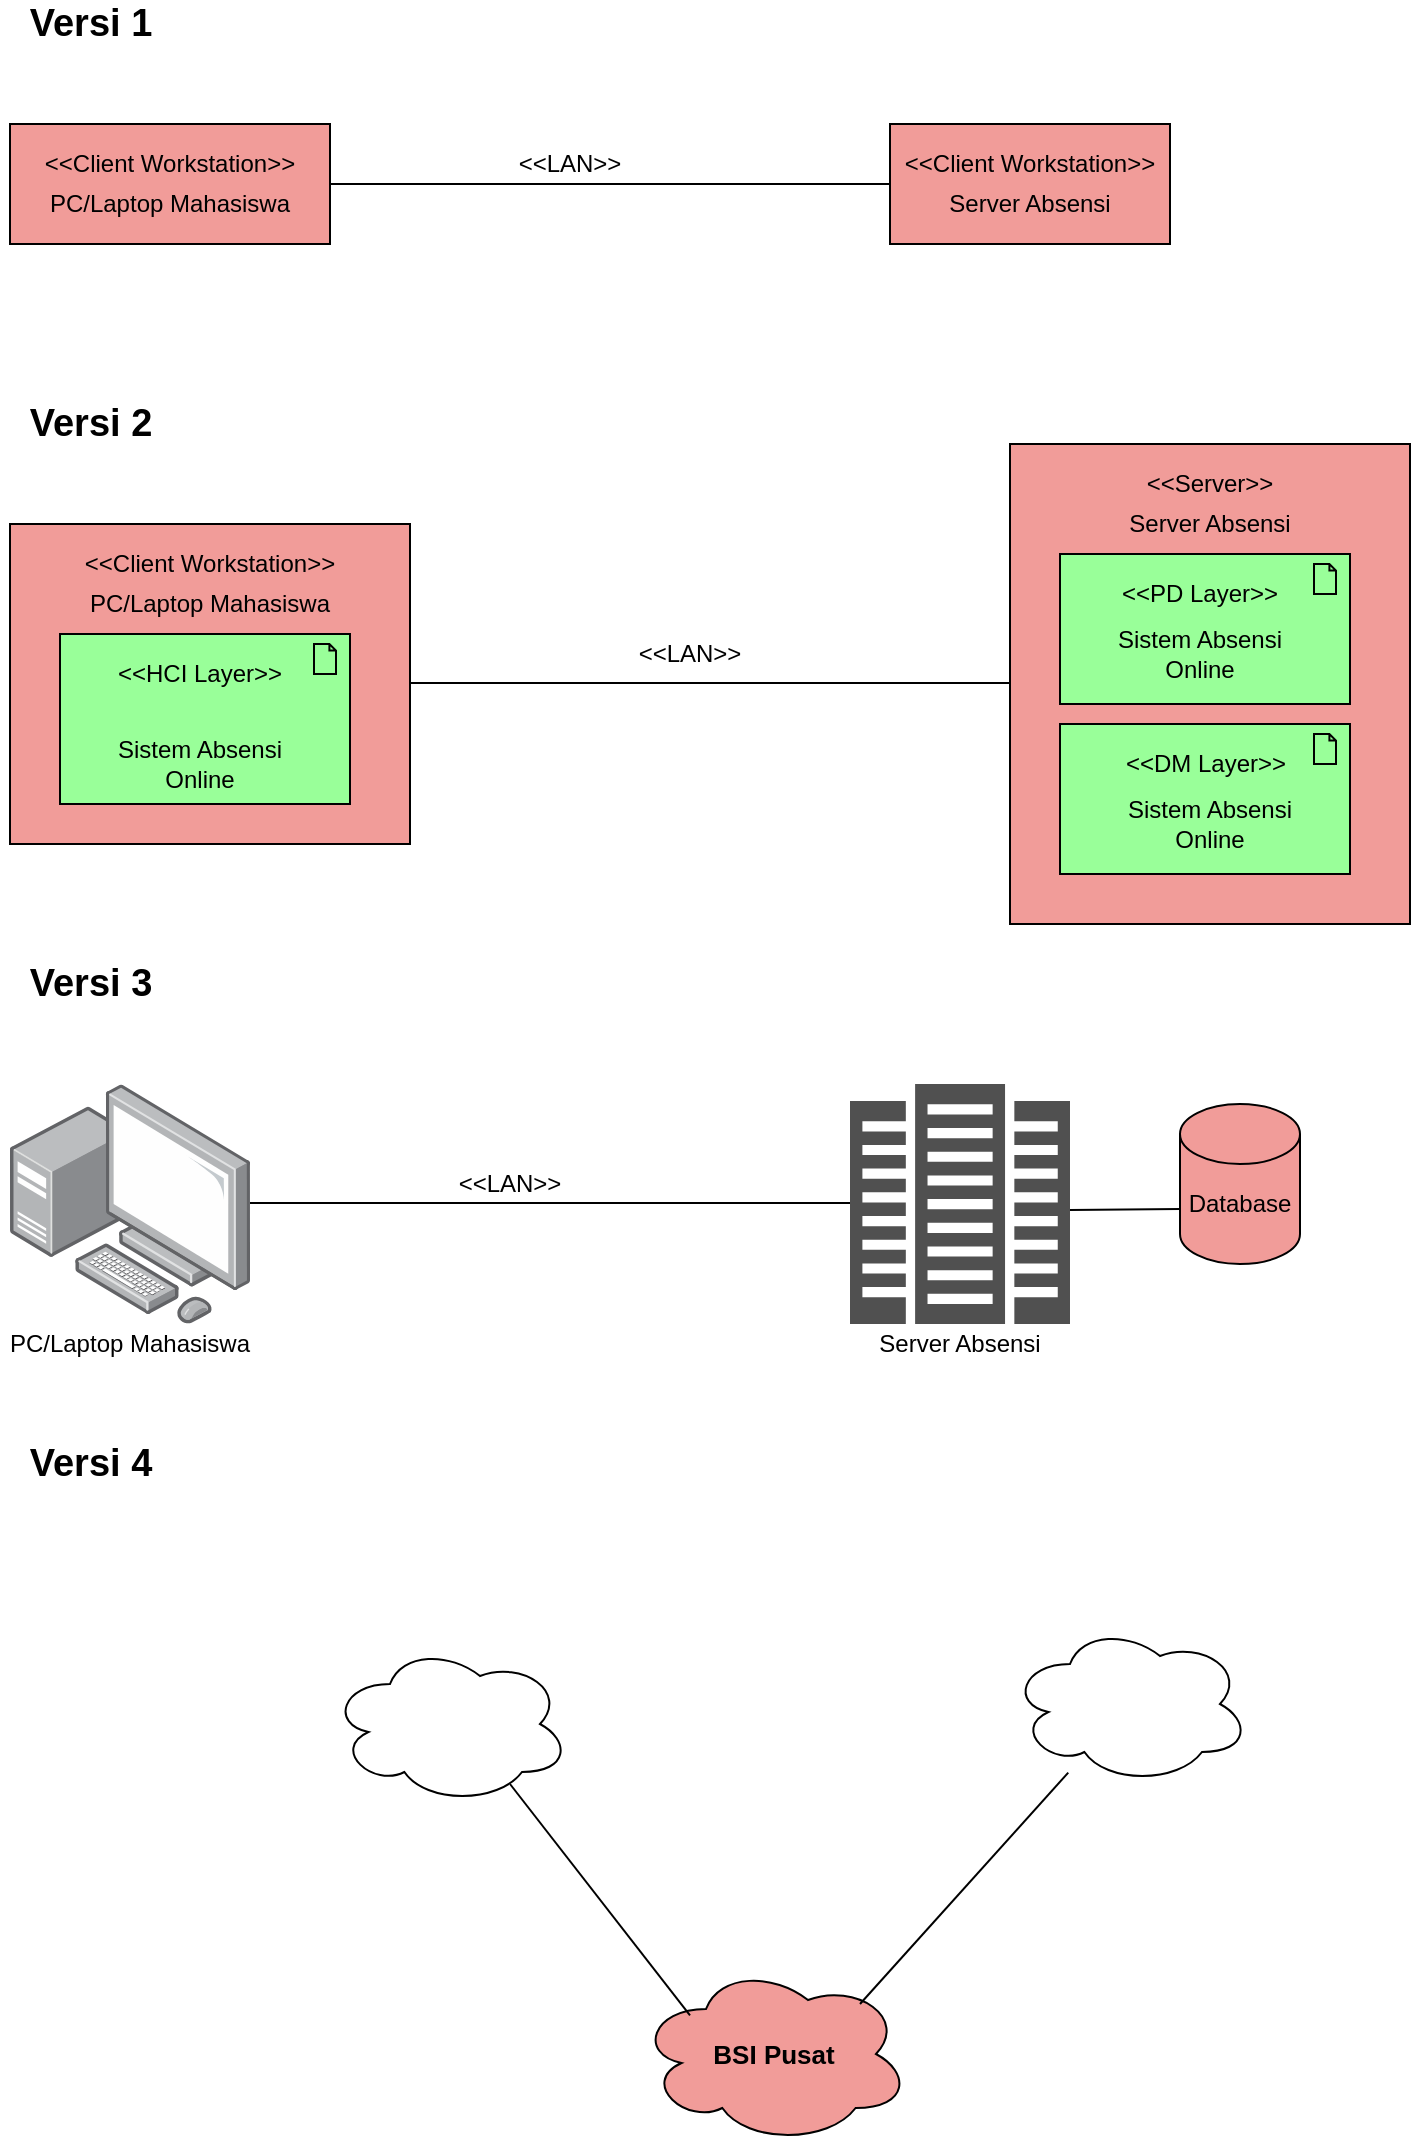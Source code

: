 <mxfile version="13.10.3" type="github">
  <diagram id="avnZXeEN-V_lzaNUE4r1" name="Page-1">
    <mxGraphModel dx="1736" dy="958" grid="1" gridSize="10" guides="1" tooltips="1" connect="1" arrows="1" fold="1" page="1" pageScale="1" pageWidth="827" pageHeight="1169" math="0" shadow="0">
      <root>
        <mxCell id="0" />
        <mxCell id="1" parent="0" />
        <mxCell id="1z8rg3H6J9-ufY_mwu7u-1" value="&lt;b&gt;&lt;font style=&quot;font-size: 19px&quot;&gt;Versi 1&lt;/font&gt;&lt;/b&gt;" style="text;html=1;resizable=0;autosize=1;align=center;verticalAlign=middle;points=[];fillColor=none;strokeColor=none;rounded=0;" vertex="1" parent="1">
          <mxGeometry x="40" y="20" width="80" height="20" as="geometry" />
        </mxCell>
        <mxCell id="1z8rg3H6J9-ufY_mwu7u-3" value="" style="rounded=0;whiteSpace=wrap;html=1;fillColor=#F19C99;" vertex="1" parent="1">
          <mxGeometry x="40" y="80" width="160" height="60" as="geometry" />
        </mxCell>
        <mxCell id="1z8rg3H6J9-ufY_mwu7u-4" value="&amp;lt;&amp;lt;Client Workstation&amp;gt;&amp;gt;" style="text;html=1;strokeColor=none;fillColor=none;align=center;verticalAlign=middle;whiteSpace=wrap;rounded=0;" vertex="1" parent="1">
          <mxGeometry x="50" y="90" width="140" height="20" as="geometry" />
        </mxCell>
        <mxCell id="1z8rg3H6J9-ufY_mwu7u-5" value="PC/Laptop Mahasiswa" style="text;html=1;strokeColor=none;fillColor=none;align=center;verticalAlign=middle;whiteSpace=wrap;rounded=0;" vertex="1" parent="1">
          <mxGeometry x="55" y="110" width="130" height="20" as="geometry" />
        </mxCell>
        <mxCell id="1z8rg3H6J9-ufY_mwu7u-6" value="" style="endArrow=none;html=1;exitX=1;exitY=0.5;exitDx=0;exitDy=0;" edge="1" parent="1" source="1z8rg3H6J9-ufY_mwu7u-3">
          <mxGeometry width="50" height="50" relative="1" as="geometry">
            <mxPoint x="210" y="110" as="sourcePoint" />
            <mxPoint x="480" y="110" as="targetPoint" />
          </mxGeometry>
        </mxCell>
        <mxCell id="1z8rg3H6J9-ufY_mwu7u-7" value="&amp;lt;&amp;lt;LAN&amp;gt;&amp;gt;" style="text;html=1;strokeColor=none;fillColor=none;align=center;verticalAlign=middle;whiteSpace=wrap;rounded=0;" vertex="1" parent="1">
          <mxGeometry x="300" y="90" width="40" height="20" as="geometry" />
        </mxCell>
        <mxCell id="1z8rg3H6J9-ufY_mwu7u-8" value="" style="rounded=0;whiteSpace=wrap;html=1;fillColor=#F19C99;" vertex="1" parent="1">
          <mxGeometry x="480" y="80" width="140" height="60" as="geometry" />
        </mxCell>
        <mxCell id="1z8rg3H6J9-ufY_mwu7u-9" value="&amp;lt;&amp;lt;Client Workstation&amp;gt;&amp;gt;" style="text;html=1;strokeColor=none;fillColor=none;align=center;verticalAlign=middle;whiteSpace=wrap;rounded=0;" vertex="1" parent="1">
          <mxGeometry x="480" y="90" width="140" height="20" as="geometry" />
        </mxCell>
        <mxCell id="1z8rg3H6J9-ufY_mwu7u-10" value="Server Absensi" style="text;html=1;strokeColor=none;fillColor=none;align=center;verticalAlign=middle;whiteSpace=wrap;rounded=0;" vertex="1" parent="1">
          <mxGeometry x="500" y="110" width="100" height="20" as="geometry" />
        </mxCell>
        <mxCell id="1z8rg3H6J9-ufY_mwu7u-11" value="&lt;b&gt;&lt;font style=&quot;font-size: 19px&quot;&gt;Versi 2&lt;br&gt;&lt;/font&gt;&lt;/b&gt;" style="text;html=1;resizable=0;autosize=1;align=center;verticalAlign=middle;points=[];fillColor=none;strokeColor=none;rounded=0;" vertex="1" parent="1">
          <mxGeometry x="40" y="220" width="80" height="20" as="geometry" />
        </mxCell>
        <mxCell id="1z8rg3H6J9-ufY_mwu7u-13" value="" style="rounded=0;whiteSpace=wrap;html=1;fillColor=#F19C99;" vertex="1" parent="1">
          <mxGeometry x="40" y="280" width="200" height="160" as="geometry" />
        </mxCell>
        <mxCell id="1z8rg3H6J9-ufY_mwu7u-14" value="&amp;lt;&amp;lt;Client Workstation&amp;gt;&amp;gt;" style="text;html=1;strokeColor=none;fillColor=none;align=center;verticalAlign=middle;whiteSpace=wrap;rounded=0;" vertex="1" parent="1">
          <mxGeometry x="70" y="290" width="140" height="20" as="geometry" />
        </mxCell>
        <mxCell id="1z8rg3H6J9-ufY_mwu7u-15" value="PC/Laptop Mahasiswa" style="text;html=1;strokeColor=none;fillColor=none;align=center;verticalAlign=middle;whiteSpace=wrap;rounded=0;" vertex="1" parent="1">
          <mxGeometry x="75" y="310" width="130" height="20" as="geometry" />
        </mxCell>
        <mxCell id="1z8rg3H6J9-ufY_mwu7u-16" value="" style="html=1;outlineConnect=0;whiteSpace=wrap;fillColor=#99ff99;shape=mxgraph.archimate.application;appType=artifact" vertex="1" parent="1">
          <mxGeometry x="65" y="335" width="145" height="85" as="geometry" />
        </mxCell>
        <mxCell id="1z8rg3H6J9-ufY_mwu7u-17" value="&amp;lt;&amp;lt;HCI Layer&amp;gt;&amp;gt;" style="text;html=1;strokeColor=none;fillColor=none;align=center;verticalAlign=middle;whiteSpace=wrap;rounded=0;" vertex="1" parent="1">
          <mxGeometry x="80" y="345" width="110" height="20" as="geometry" />
        </mxCell>
        <mxCell id="1z8rg3H6J9-ufY_mwu7u-18" value="Sistem Absensi Online" style="text;html=1;strokeColor=none;fillColor=none;align=center;verticalAlign=middle;whiteSpace=wrap;rounded=0;" vertex="1" parent="1">
          <mxGeometry x="85" y="390" width="100" height="20" as="geometry" />
        </mxCell>
        <mxCell id="1z8rg3H6J9-ufY_mwu7u-20" value="" style="endArrow=none;html=1;" edge="1" parent="1">
          <mxGeometry width="50" height="50" relative="1" as="geometry">
            <mxPoint x="240" y="359.5" as="sourcePoint" />
            <mxPoint x="540" y="359.5" as="targetPoint" />
          </mxGeometry>
        </mxCell>
        <mxCell id="1z8rg3H6J9-ufY_mwu7u-21" value="&amp;lt;&amp;lt;LAN&amp;gt;&amp;gt;" style="text;html=1;strokeColor=none;fillColor=none;align=center;verticalAlign=middle;whiteSpace=wrap;rounded=0;" vertex="1" parent="1">
          <mxGeometry x="360" y="335" width="40" height="20" as="geometry" />
        </mxCell>
        <mxCell id="1z8rg3H6J9-ufY_mwu7u-23" value="" style="rounded=0;whiteSpace=wrap;html=1;fillColor=#F19C99;" vertex="1" parent="1">
          <mxGeometry x="540" y="240" width="200" height="240" as="geometry" />
        </mxCell>
        <mxCell id="1z8rg3H6J9-ufY_mwu7u-24" value="&amp;lt;&amp;lt;Server&amp;gt;&amp;gt;" style="text;html=1;strokeColor=none;fillColor=none;align=center;verticalAlign=middle;whiteSpace=wrap;rounded=0;" vertex="1" parent="1">
          <mxGeometry x="570" y="250" width="140" height="20" as="geometry" />
        </mxCell>
        <mxCell id="1z8rg3H6J9-ufY_mwu7u-25" value="Server Absensi" style="text;html=1;strokeColor=none;fillColor=none;align=center;verticalAlign=middle;whiteSpace=wrap;rounded=0;" vertex="1" parent="1">
          <mxGeometry x="590" y="270" width="100" height="20" as="geometry" />
        </mxCell>
        <mxCell id="1z8rg3H6J9-ufY_mwu7u-26" value="" style="html=1;outlineConnect=0;whiteSpace=wrap;fillColor=#99ff99;shape=mxgraph.archimate.application;appType=artifact" vertex="1" parent="1">
          <mxGeometry x="565" y="295" width="145" height="75" as="geometry" />
        </mxCell>
        <mxCell id="1z8rg3H6J9-ufY_mwu7u-27" value="&amp;lt;&amp;lt;PD Layer&amp;gt;&amp;gt;" style="text;html=1;strokeColor=none;fillColor=none;align=center;verticalAlign=middle;whiteSpace=wrap;rounded=0;" vertex="1" parent="1">
          <mxGeometry x="580" y="305" width="110" height="20" as="geometry" />
        </mxCell>
        <mxCell id="1z8rg3H6J9-ufY_mwu7u-28" value="Sistem Absensi Online" style="text;html=1;strokeColor=none;fillColor=none;align=center;verticalAlign=middle;whiteSpace=wrap;rounded=0;" vertex="1" parent="1">
          <mxGeometry x="585" y="335" width="100" height="20" as="geometry" />
        </mxCell>
        <mxCell id="1z8rg3H6J9-ufY_mwu7u-31" value="" style="html=1;outlineConnect=0;whiteSpace=wrap;fillColor=#99ff99;shape=mxgraph.archimate.application;appType=artifact" vertex="1" parent="1">
          <mxGeometry x="565" y="380" width="145" height="75" as="geometry" />
        </mxCell>
        <mxCell id="1z8rg3H6J9-ufY_mwu7u-32" value="&amp;lt;&amp;lt;DM Layer&amp;gt;&amp;gt;" style="text;html=1;strokeColor=none;fillColor=none;align=center;verticalAlign=middle;whiteSpace=wrap;rounded=0;" vertex="1" parent="1">
          <mxGeometry x="582.5" y="390" width="110" height="20" as="geometry" />
        </mxCell>
        <mxCell id="1z8rg3H6J9-ufY_mwu7u-33" value="Sistem Absensi Online" style="text;html=1;strokeColor=none;fillColor=none;align=center;verticalAlign=middle;whiteSpace=wrap;rounded=0;" vertex="1" parent="1">
          <mxGeometry x="590" y="420" width="100" height="20" as="geometry" />
        </mxCell>
        <mxCell id="1z8rg3H6J9-ufY_mwu7u-34" value="" style="points=[];aspect=fixed;html=1;align=center;shadow=0;dashed=0;image;image=img/lib/allied_telesis/computer_and_terminals/Personal_Computer_with_Server.svg;fillColor=#F19C99;" vertex="1" parent="1">
          <mxGeometry x="40" y="560" width="120" height="120" as="geometry" />
        </mxCell>
        <mxCell id="1z8rg3H6J9-ufY_mwu7u-35" value="&lt;b&gt;&lt;font style=&quot;font-size: 19px&quot;&gt;Versi 3&lt;br&gt;&lt;/font&gt;&lt;/b&gt;" style="text;html=1;resizable=0;autosize=1;align=center;verticalAlign=middle;points=[];fillColor=none;strokeColor=none;rounded=0;" vertex="1" parent="1">
          <mxGeometry x="40" y="500" width="80" height="20" as="geometry" />
        </mxCell>
        <mxCell id="1z8rg3H6J9-ufY_mwu7u-37" value="PC/Laptop Mahasiswa" style="text;html=1;strokeColor=none;fillColor=none;align=center;verticalAlign=middle;whiteSpace=wrap;rounded=0;" vertex="1" parent="1">
          <mxGeometry x="35" y="680" width="130" height="20" as="geometry" />
        </mxCell>
        <mxCell id="1z8rg3H6J9-ufY_mwu7u-38" value="" style="endArrow=none;html=1;" edge="1" parent="1">
          <mxGeometry width="50" height="50" relative="1" as="geometry">
            <mxPoint x="160" y="619.5" as="sourcePoint" />
            <mxPoint x="460" y="619.5" as="targetPoint" />
          </mxGeometry>
        </mxCell>
        <mxCell id="1z8rg3H6J9-ufY_mwu7u-39" value="&amp;lt;&amp;lt;LAN&amp;gt;&amp;gt;" style="text;html=1;strokeColor=none;fillColor=none;align=center;verticalAlign=middle;whiteSpace=wrap;rounded=0;" vertex="1" parent="1">
          <mxGeometry x="270" y="600" width="40" height="20" as="geometry" />
        </mxCell>
        <mxCell id="1z8rg3H6J9-ufY_mwu7u-40" value="" style="pointerEvents=1;shadow=0;dashed=0;html=1;strokeColor=none;fillColor=#505050;labelPosition=center;verticalLabelPosition=bottom;verticalAlign=top;outlineConnect=0;align=center;shape=mxgraph.office.servers.datacenter;" vertex="1" parent="1">
          <mxGeometry x="460" y="560" width="110" height="120" as="geometry" />
        </mxCell>
        <mxCell id="1z8rg3H6J9-ufY_mwu7u-41" value="Server Absensi" style="text;html=1;strokeColor=none;fillColor=none;align=center;verticalAlign=middle;whiteSpace=wrap;rounded=0;" vertex="1" parent="1">
          <mxGeometry x="465" y="680" width="100" height="20" as="geometry" />
        </mxCell>
        <mxCell id="1z8rg3H6J9-ufY_mwu7u-42" value="" style="shape=cylinder3;whiteSpace=wrap;html=1;boundedLbl=1;backgroundOutline=1;size=15;fillColor=#F19C99;" vertex="1" parent="1">
          <mxGeometry x="625" y="570" width="60" height="80" as="geometry" />
        </mxCell>
        <mxCell id="1z8rg3H6J9-ufY_mwu7u-43" value="" style="endArrow=none;html=1;entryX=0;entryY=0;entryDx=0;entryDy=52.5;entryPerimeter=0;" edge="1" parent="1" target="1z8rg3H6J9-ufY_mwu7u-42">
          <mxGeometry width="50" height="50" relative="1" as="geometry">
            <mxPoint x="570" y="623" as="sourcePoint" />
            <mxPoint x="620" y="570" as="targetPoint" />
          </mxGeometry>
        </mxCell>
        <mxCell id="1z8rg3H6J9-ufY_mwu7u-44" value="Database" style="text;html=1;strokeColor=none;fillColor=none;align=center;verticalAlign=middle;whiteSpace=wrap;rounded=0;" vertex="1" parent="1">
          <mxGeometry x="635" y="610" width="40" height="20" as="geometry" />
        </mxCell>
        <mxCell id="1z8rg3H6J9-ufY_mwu7u-45" value="&lt;b&gt;&lt;font style=&quot;font-size: 19px&quot;&gt;Versi 4&lt;br&gt;&lt;/font&gt;&lt;/b&gt;" style="text;html=1;resizable=0;autosize=1;align=center;verticalAlign=middle;points=[];fillColor=none;strokeColor=none;rounded=0;" vertex="1" parent="1">
          <mxGeometry x="40" y="740" width="80" height="20" as="geometry" />
        </mxCell>
        <mxCell id="1z8rg3H6J9-ufY_mwu7u-46" value="" style="ellipse;shape=cloud;whiteSpace=wrap;html=1;fillColor=#F19C99;" vertex="1" parent="1">
          <mxGeometry x="354" y="1000" width="136" height="90" as="geometry" />
        </mxCell>
        <mxCell id="1z8rg3H6J9-ufY_mwu7u-47" value="" style="endArrow=none;html=1;" edge="1" parent="1" target="1z8rg3H6J9-ufY_mwu7u-48">
          <mxGeometry width="50" height="50" relative="1" as="geometry">
            <mxPoint x="465" y="1020" as="sourcePoint" />
            <mxPoint x="600" y="880" as="targetPoint" />
          </mxGeometry>
        </mxCell>
        <mxCell id="1z8rg3H6J9-ufY_mwu7u-48" value="" style="ellipse;shape=cloud;whiteSpace=wrap;html=1;" vertex="1" parent="1">
          <mxGeometry x="540" y="830" width="120" height="80" as="geometry" />
        </mxCell>
        <mxCell id="1z8rg3H6J9-ufY_mwu7u-49" value="BSI Pusat" style="text;html=1;strokeColor=none;fillColor=none;align=center;verticalAlign=middle;whiteSpace=wrap;rounded=0;fontSize=13;fontStyle=1" vertex="1" parent="1">
          <mxGeometry x="387" y="1035" width="70" height="20" as="geometry" />
        </mxCell>
        <mxCell id="1z8rg3H6J9-ufY_mwu7u-50" value="" style="endArrow=none;html=1;" edge="1" parent="1">
          <mxGeometry width="50" height="50" relative="1" as="geometry">
            <mxPoint x="380" y="1025.7" as="sourcePoint" />
            <mxPoint x="290" y="910" as="targetPoint" />
          </mxGeometry>
        </mxCell>
        <mxCell id="1z8rg3H6J9-ufY_mwu7u-51" value="" style="ellipse;shape=cloud;whiteSpace=wrap;html=1;" vertex="1" parent="1">
          <mxGeometry x="200" y="840" width="120" height="80" as="geometry" />
        </mxCell>
      </root>
    </mxGraphModel>
  </diagram>
</mxfile>
